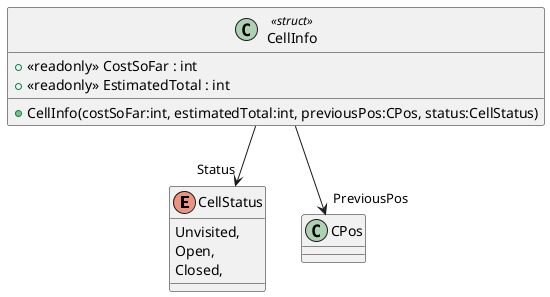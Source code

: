 @startuml
enum CellStatus {
    Unvisited,
    Open,
    Closed,
}
class CellInfo <<struct>> {
    + <<readonly>> CostSoFar : int
    + <<readonly>> EstimatedTotal : int
    + CellInfo(costSoFar:int, estimatedTotal:int, previousPos:CPos, status:CellStatus)
}
CellInfo --> "PreviousPos" CPos
CellInfo --> "Status" CellStatus
@enduml
